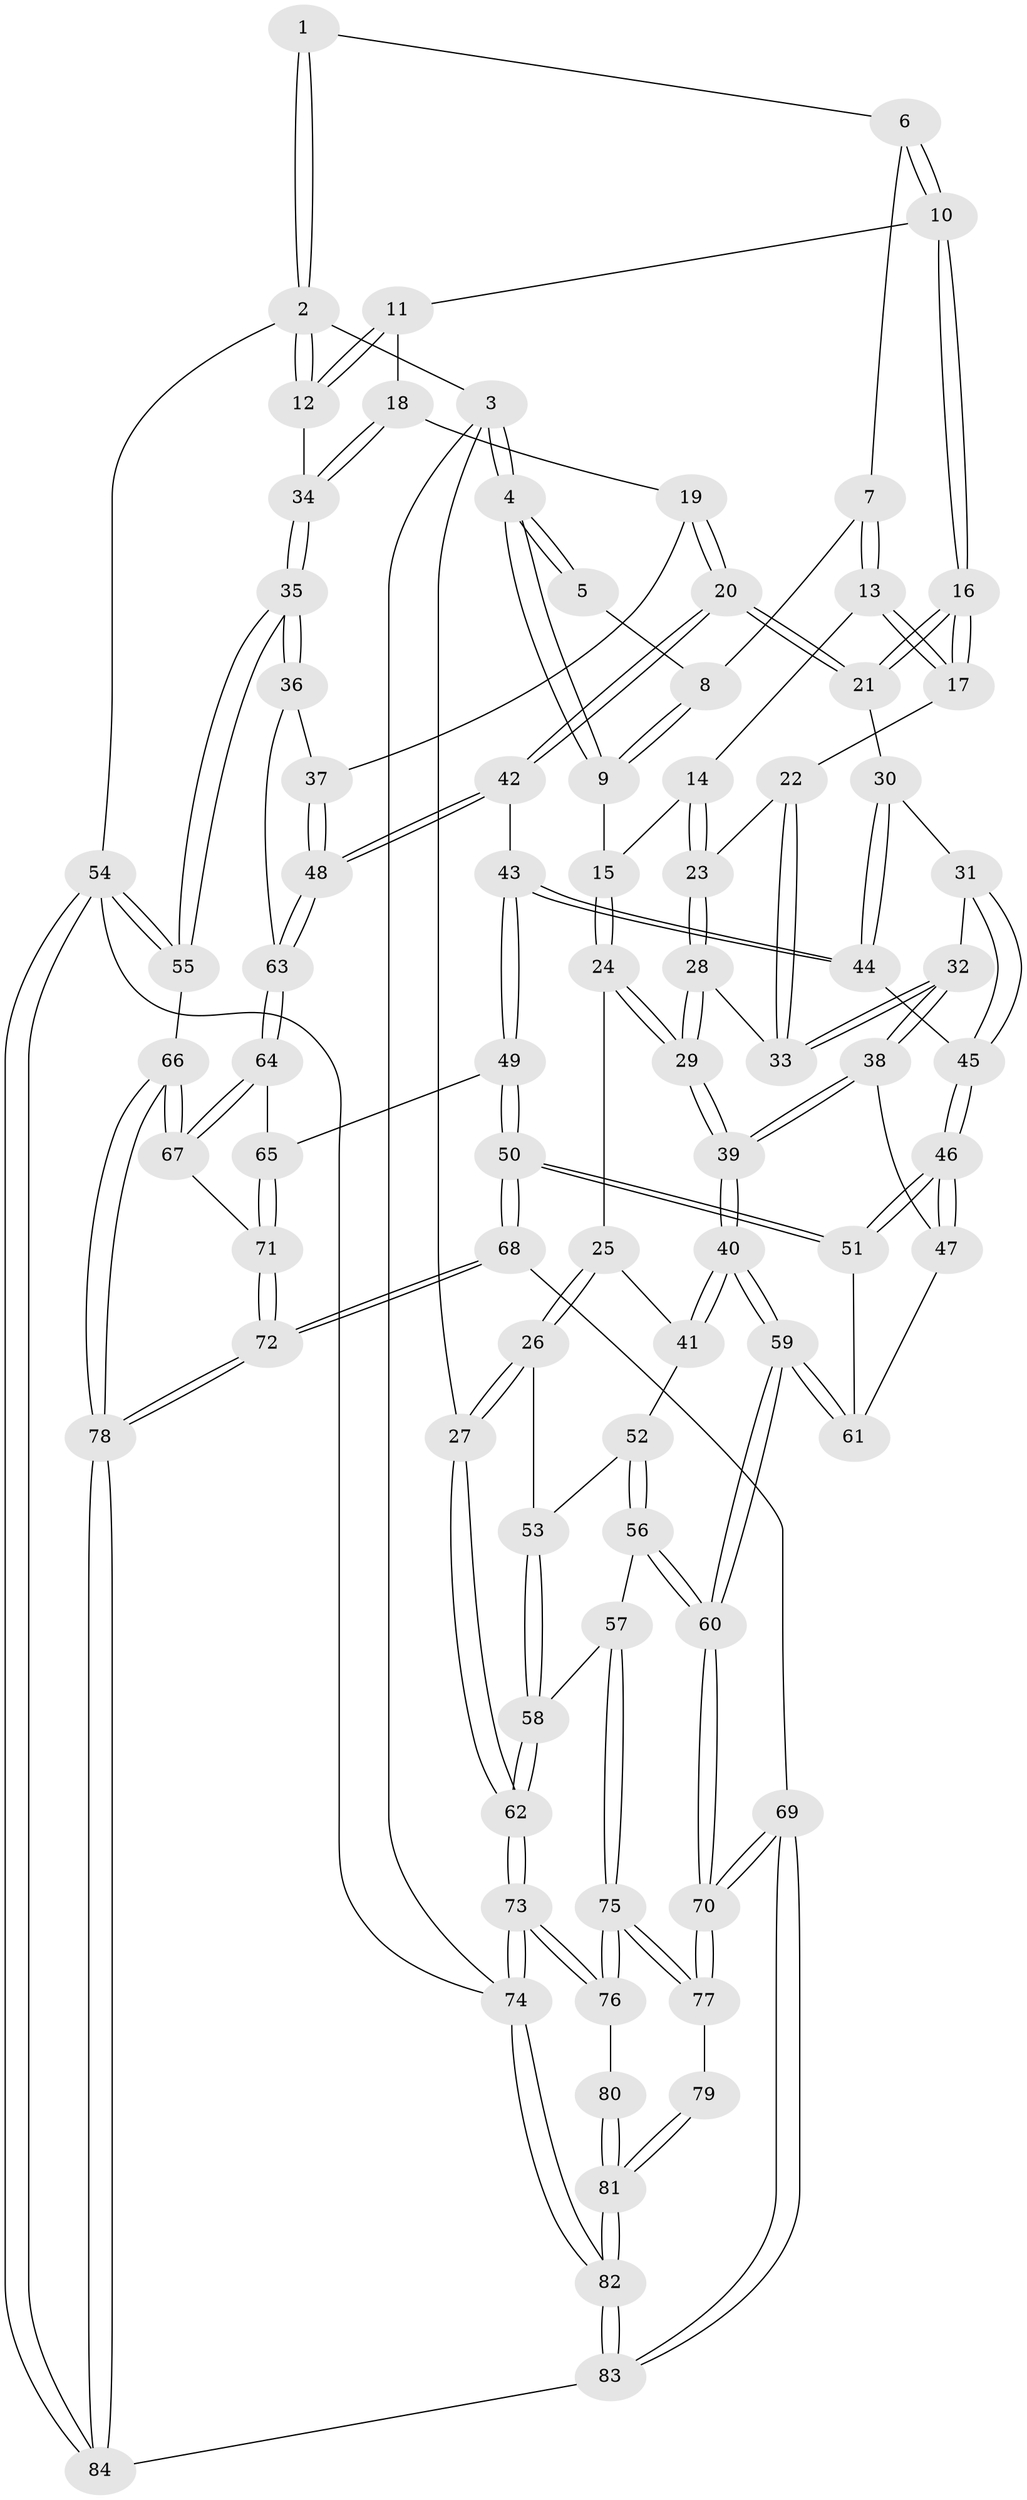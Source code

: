 // Generated by graph-tools (version 1.1) at 2025/38/03/09/25 02:38:37]
// undirected, 84 vertices, 207 edges
graph export_dot {
graph [start="1"]
  node [color=gray90,style=filled];
  1 [pos="+0.6258592880763443+0"];
  2 [pos="+1+0"];
  3 [pos="+0+0"];
  4 [pos="+0+0"];
  5 [pos="+0.5876074950167349+0"];
  6 [pos="+0.6698856908457893+0.002637652198406191"];
  7 [pos="+0.515899724961715+0.20753380901475646"];
  8 [pos="+0.41622889752556647+0.13264108111345474"];
  9 [pos="+0.2484638978043303+0.20807544881530207"];
  10 [pos="+0.7574935507956284+0.13298862415024346"];
  11 [pos="+0.805746874372505+0.1501745527625488"];
  12 [pos="+1+0"];
  13 [pos="+0.5053868655210765+0.2706625978731243"];
  14 [pos="+0.32575103557200563+0.24964341815392613"];
  15 [pos="+0.248794866239412+0.2086693027580206"];
  16 [pos="+0.661894826368986+0.3369128462635119"];
  17 [pos="+0.5164792934006518+0.2885087058571074"];
  18 [pos="+0.9289231908715622+0.3045815464135171"];
  19 [pos="+0.8689957838703807+0.3764747866269494"];
  20 [pos="+0.728998937574286+0.43765134479247764"];
  21 [pos="+0.6806137772925954+0.3997315504652752"];
  22 [pos="+0.5033718828199917+0.31391323142011157"];
  23 [pos="+0.3900221345012757+0.3665995566451434"];
  24 [pos="+0.23733917889333414+0.40969432410082884"];
  25 [pos="+0.18307038036088846+0.4450466403577612"];
  26 [pos="+0.00011578994699696839+0.47228227237709963"];
  27 [pos="+0+0.46816750177782507"];
  28 [pos="+0.39107891874273376+0.3858613498486693"];
  29 [pos="+0.29855160991979585+0.4510857412676779"];
  30 [pos="+0.6060144343300728+0.4451905856006359"];
  31 [pos="+0.47939317303142903+0.45573512352644946"];
  32 [pos="+0.47547273673910506+0.4538781374085071"];
  33 [pos="+0.47327961449860484+0.4467764659475734"];
  34 [pos="+1+0.33092510827094207"];
  35 [pos="+1+0.589593090203492"];
  36 [pos="+1+0.5368263023277446"];
  37 [pos="+0.9185930280050365+0.49006588040417326"];
  38 [pos="+0.3666492307736858+0.5345313170226585"];
  39 [pos="+0.3486642241387542+0.538108342047005"];
  40 [pos="+0.3415843129632868+0.5513915605149969"];
  41 [pos="+0.21034092577732114+0.5607017219652854"];
  42 [pos="+0.7475574228412865+0.5168351784575228"];
  43 [pos="+0.6103528516159353+0.5935899432510922"];
  44 [pos="+0.5859160549028082+0.5232966072100986"];
  45 [pos="+0.5136198198996648+0.5426339312388926"];
  46 [pos="+0.5073354402682071+0.6071657826059742"];
  47 [pos="+0.4394065389824511+0.5772305583549866"];
  48 [pos="+0.7758643556483977+0.5555028311656347"];
  49 [pos="+0.5820615606141413+0.6443179518268408"];
  50 [pos="+0.5455508911714879+0.6640022168640209"];
  51 [pos="+0.5247103457263516+0.6401694868292324"];
  52 [pos="+0.1992841066566466+0.576666522267692"];
  53 [pos="+0.1680020476449983+0.5773529306390935"];
  54 [pos="+1+1"];
  55 [pos="+1+0.7338344769352746"];
  56 [pos="+0.23399415891105269+0.7175036193607989"];
  57 [pos="+0.10643720428760693+0.6927415548300699"];
  58 [pos="+0.09340960665200244+0.6788931116545789"];
  59 [pos="+0.32838310707517504+0.6622851706486353"];
  60 [pos="+0.2950738283320738+0.7541988520662889"];
  61 [pos="+0.4210391910727057+0.6418339085075317"];
  62 [pos="+0+0.5104273655933953"];
  63 [pos="+0.7810732190098503+0.571465029892517"];
  64 [pos="+0.784404079240596+0.5872600708141235"];
  65 [pos="+0.7027695456580906+0.6750759154659611"];
  66 [pos="+0.9682887033313977+0.7232174065761922"];
  67 [pos="+0.8517774515579833+0.6540179554183486"];
  68 [pos="+0.5206311409302634+0.7713075655037026"];
  69 [pos="+0.35287280470990995+0.8417842418322085"];
  70 [pos="+0.32379334747887706+0.8245537925743026"];
  71 [pos="+0.7131164240137431+0.7826880683205725"];
  72 [pos="+0.6991341915041186+0.8716510263728671"];
  73 [pos="+0+0.9833892400133217"];
  74 [pos="+0+1"];
  75 [pos="+0.06752759665036022+0.8002467476374173"];
  76 [pos="+0.004870990563814991+0.8772926817539287"];
  77 [pos="+0.3118517150918844+0.8303137339029454"];
  78 [pos="+0.7092513080812826+0.8869946212216836"];
  79 [pos="+0.2580404472120777+0.8647549439453869"];
  80 [pos="+0.11774214908330506+0.9044919721474777"];
  81 [pos="+0.14858290534949062+1"];
  82 [pos="+0.10127725918656619+1"];
  83 [pos="+0.46172904515457314+1"];
  84 [pos="+0.7471883725635027+1"];
  1 -- 2;
  1 -- 2;
  1 -- 6;
  2 -- 3;
  2 -- 12;
  2 -- 12;
  2 -- 54;
  3 -- 4;
  3 -- 4;
  3 -- 27;
  3 -- 74;
  4 -- 5;
  4 -- 5;
  4 -- 9;
  4 -- 9;
  5 -- 8;
  6 -- 7;
  6 -- 10;
  6 -- 10;
  7 -- 8;
  7 -- 13;
  7 -- 13;
  8 -- 9;
  8 -- 9;
  9 -- 15;
  10 -- 11;
  10 -- 16;
  10 -- 16;
  11 -- 12;
  11 -- 12;
  11 -- 18;
  12 -- 34;
  13 -- 14;
  13 -- 17;
  13 -- 17;
  14 -- 15;
  14 -- 23;
  14 -- 23;
  15 -- 24;
  15 -- 24;
  16 -- 17;
  16 -- 17;
  16 -- 21;
  16 -- 21;
  17 -- 22;
  18 -- 19;
  18 -- 34;
  18 -- 34;
  19 -- 20;
  19 -- 20;
  19 -- 37;
  20 -- 21;
  20 -- 21;
  20 -- 42;
  20 -- 42;
  21 -- 30;
  22 -- 23;
  22 -- 33;
  22 -- 33;
  23 -- 28;
  23 -- 28;
  24 -- 25;
  24 -- 29;
  24 -- 29;
  25 -- 26;
  25 -- 26;
  25 -- 41;
  26 -- 27;
  26 -- 27;
  26 -- 53;
  27 -- 62;
  27 -- 62;
  28 -- 29;
  28 -- 29;
  28 -- 33;
  29 -- 39;
  29 -- 39;
  30 -- 31;
  30 -- 44;
  30 -- 44;
  31 -- 32;
  31 -- 45;
  31 -- 45;
  32 -- 33;
  32 -- 33;
  32 -- 38;
  32 -- 38;
  34 -- 35;
  34 -- 35;
  35 -- 36;
  35 -- 36;
  35 -- 55;
  35 -- 55;
  36 -- 37;
  36 -- 63;
  37 -- 48;
  37 -- 48;
  38 -- 39;
  38 -- 39;
  38 -- 47;
  39 -- 40;
  39 -- 40;
  40 -- 41;
  40 -- 41;
  40 -- 59;
  40 -- 59;
  41 -- 52;
  42 -- 43;
  42 -- 48;
  42 -- 48;
  43 -- 44;
  43 -- 44;
  43 -- 49;
  43 -- 49;
  44 -- 45;
  45 -- 46;
  45 -- 46;
  46 -- 47;
  46 -- 47;
  46 -- 51;
  46 -- 51;
  47 -- 61;
  48 -- 63;
  48 -- 63;
  49 -- 50;
  49 -- 50;
  49 -- 65;
  50 -- 51;
  50 -- 51;
  50 -- 68;
  50 -- 68;
  51 -- 61;
  52 -- 53;
  52 -- 56;
  52 -- 56;
  53 -- 58;
  53 -- 58;
  54 -- 55;
  54 -- 55;
  54 -- 84;
  54 -- 84;
  54 -- 74;
  55 -- 66;
  56 -- 57;
  56 -- 60;
  56 -- 60;
  57 -- 58;
  57 -- 75;
  57 -- 75;
  58 -- 62;
  58 -- 62;
  59 -- 60;
  59 -- 60;
  59 -- 61;
  59 -- 61;
  60 -- 70;
  60 -- 70;
  62 -- 73;
  62 -- 73;
  63 -- 64;
  63 -- 64;
  64 -- 65;
  64 -- 67;
  64 -- 67;
  65 -- 71;
  65 -- 71;
  66 -- 67;
  66 -- 67;
  66 -- 78;
  66 -- 78;
  67 -- 71;
  68 -- 69;
  68 -- 72;
  68 -- 72;
  69 -- 70;
  69 -- 70;
  69 -- 83;
  69 -- 83;
  70 -- 77;
  70 -- 77;
  71 -- 72;
  71 -- 72;
  72 -- 78;
  72 -- 78;
  73 -- 74;
  73 -- 74;
  73 -- 76;
  73 -- 76;
  74 -- 82;
  74 -- 82;
  75 -- 76;
  75 -- 76;
  75 -- 77;
  75 -- 77;
  76 -- 80;
  77 -- 79;
  78 -- 84;
  78 -- 84;
  79 -- 81;
  79 -- 81;
  80 -- 81;
  80 -- 81;
  81 -- 82;
  81 -- 82;
  82 -- 83;
  82 -- 83;
  83 -- 84;
}
